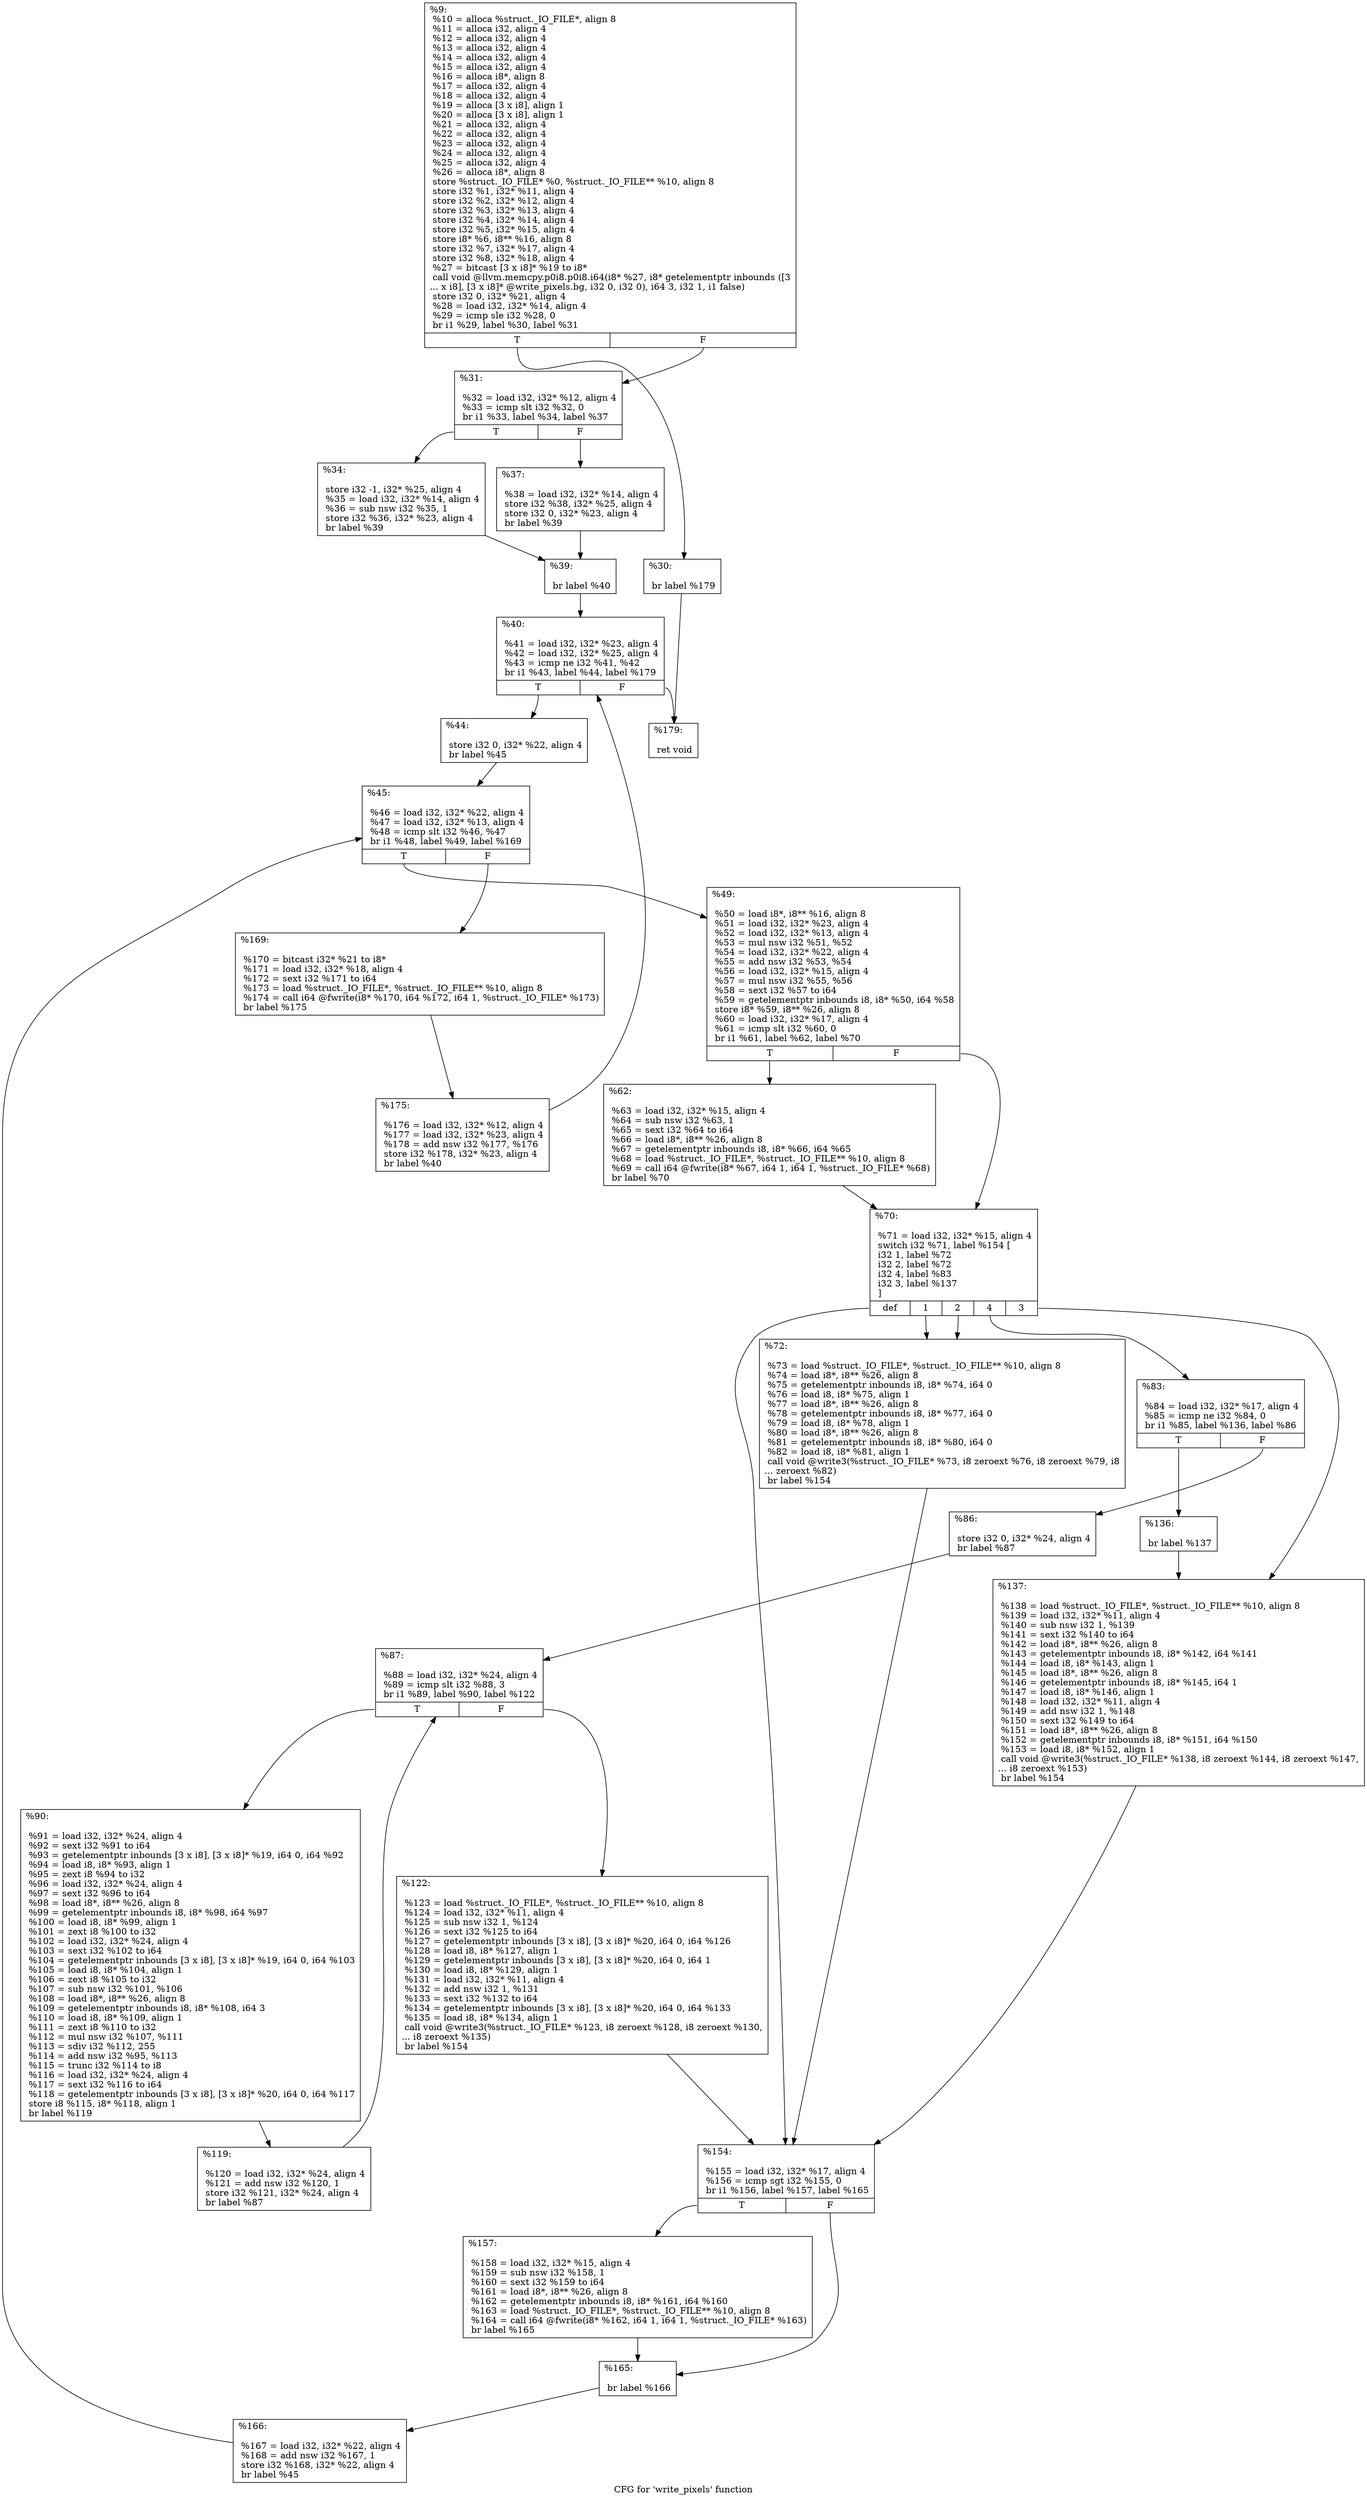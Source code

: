 digraph "CFG for 'write_pixels' function" {
	label="CFG for 'write_pixels' function";

	Node0x2a70e90 [shape=record,label="{%9:\l  %10 = alloca %struct._IO_FILE*, align 8\l  %11 = alloca i32, align 4\l  %12 = alloca i32, align 4\l  %13 = alloca i32, align 4\l  %14 = alloca i32, align 4\l  %15 = alloca i32, align 4\l  %16 = alloca i8*, align 8\l  %17 = alloca i32, align 4\l  %18 = alloca i32, align 4\l  %19 = alloca [3 x i8], align 1\l  %20 = alloca [3 x i8], align 1\l  %21 = alloca i32, align 4\l  %22 = alloca i32, align 4\l  %23 = alloca i32, align 4\l  %24 = alloca i32, align 4\l  %25 = alloca i32, align 4\l  %26 = alloca i8*, align 8\l  store %struct._IO_FILE* %0, %struct._IO_FILE** %10, align 8\l  store i32 %1, i32* %11, align 4\l  store i32 %2, i32* %12, align 4\l  store i32 %3, i32* %13, align 4\l  store i32 %4, i32* %14, align 4\l  store i32 %5, i32* %15, align 4\l  store i8* %6, i8** %16, align 8\l  store i32 %7, i32* %17, align 4\l  store i32 %8, i32* %18, align 4\l  %27 = bitcast [3 x i8]* %19 to i8*\l  call void @llvm.memcpy.p0i8.p0i8.i64(i8* %27, i8* getelementptr inbounds ([3\l... x i8], [3 x i8]* @write_pixels.bg, i32 0, i32 0), i64 3, i32 1, i1 false)\l  store i32 0, i32* %21, align 4\l  %28 = load i32, i32* %14, align 4\l  %29 = icmp sle i32 %28, 0\l  br i1 %29, label %30, label %31\l|{<s0>T|<s1>F}}"];
	Node0x2a70e90:s0 -> Node0x2a71cb0;
	Node0x2a70e90:s1 -> Node0x2a71d00;
	Node0x2a71cb0 [shape=record,label="{%30:\l\l  br label %179\l}"];
	Node0x2a71cb0 -> Node0x2a71e20;
	Node0x2a71d00 [shape=record,label="{%31:\l\l  %32 = load i32, i32* %12, align 4\l  %33 = icmp slt i32 %32, 0\l  br i1 %33, label %34, label %37\l|{<s0>T|<s1>F}}"];
	Node0x2a71d00:s0 -> Node0x2a710f0;
	Node0x2a71d00:s1 -> Node0x2a72140;
	Node0x2a710f0 [shape=record,label="{%34:\l\l  store i32 -1, i32* %25, align 4\l  %35 = load i32, i32* %14, align 4\l  %36 = sub nsw i32 %35, 1\l  store i32 %36, i32* %23, align 4\l  br label %39\l}"];
	Node0x2a710f0 -> Node0x2a72400;
	Node0x2a72140 [shape=record,label="{%37:\l\l  %38 = load i32, i32* %14, align 4\l  store i32 %38, i32* %25, align 4\l  store i32 0, i32* %23, align 4\l  br label %39\l}"];
	Node0x2a72140 -> Node0x2a72400;
	Node0x2a72400 [shape=record,label="{%39:\l\l  br label %40\l}"];
	Node0x2a72400 -> Node0x2a72670;
	Node0x2a72670 [shape=record,label="{%40:\l\l  %41 = load i32, i32* %23, align 4\l  %42 = load i32, i32* %25, align 4\l  %43 = icmp ne i32 %41, %42\l  br i1 %43, label %44, label %179\l|{<s0>T|<s1>F}}"];
	Node0x2a72670:s0 -> Node0x2a72860;
	Node0x2a72670:s1 -> Node0x2a71e20;
	Node0x2a72860 [shape=record,label="{%44:\l\l  store i32 0, i32* %22, align 4\l  br label %45\l}"];
	Node0x2a72860 -> Node0x2a729c0;
	Node0x2a729c0 [shape=record,label="{%45:\l\l  %46 = load i32, i32* %22, align 4\l  %47 = load i32, i32* %13, align 4\l  %48 = icmp slt i32 %46, %47\l  br i1 %48, label %49, label %169\l|{<s0>T|<s1>F}}"];
	Node0x2a729c0:s0 -> Node0x2a72bb0;
	Node0x2a729c0:s1 -> Node0x2a72c00;
	Node0x2a72bb0 [shape=record,label="{%49:\l\l  %50 = load i8*, i8** %16, align 8\l  %51 = load i32, i32* %23, align 4\l  %52 = load i32, i32* %13, align 4\l  %53 = mul nsw i32 %51, %52\l  %54 = load i32, i32* %22, align 4\l  %55 = add nsw i32 %53, %54\l  %56 = load i32, i32* %15, align 4\l  %57 = mul nsw i32 %55, %56\l  %58 = sext i32 %57 to i64\l  %59 = getelementptr inbounds i8, i8* %50, i64 %58\l  store i8* %59, i8** %26, align 8\l  %60 = load i32, i32* %17, align 4\l  %61 = icmp slt i32 %60, 0\l  br i1 %61, label %62, label %70\l|{<s0>T|<s1>F}}"];
	Node0x2a72bb0:s0 -> Node0x2a73290;
	Node0x2a72bb0:s1 -> Node0x2a732e0;
	Node0x2a73290 [shape=record,label="{%62:\l\l  %63 = load i32, i32* %15, align 4\l  %64 = sub nsw i32 %63, 1\l  %65 = sext i32 %64 to i64\l  %66 = load i8*, i8** %26, align 8\l  %67 = getelementptr inbounds i8, i8* %66, i64 %65\l  %68 = load %struct._IO_FILE*, %struct._IO_FILE** %10, align 8\l  %69 = call i64 @fwrite(i8* %67, i64 1, i64 1, %struct._IO_FILE* %68)\l  br label %70\l}"];
	Node0x2a73290 -> Node0x2a732e0;
	Node0x2a732e0 [shape=record,label="{%70:\l\l  %71 = load i32, i32* %15, align 4\l  switch i32 %71, label %154 [\l    i32 1, label %72\l    i32 2, label %72\l    i32 4, label %83\l    i32 3, label %137\l  ]\l|{<s0>def|<s1>1|<s2>2|<s3>4|<s4>3}}"];
	Node0x2a732e0:s0 -> Node0x2a73a20;
	Node0x2a732e0:s1 -> Node0x2a73a70;
	Node0x2a732e0:s2 -> Node0x2a73a70;
	Node0x2a732e0:s3 -> Node0x2a73ac0;
	Node0x2a732e0:s4 -> Node0x2a73b50;
	Node0x2a73a70 [shape=record,label="{%72:\l\l  %73 = load %struct._IO_FILE*, %struct._IO_FILE** %10, align 8\l  %74 = load i8*, i8** %26, align 8\l  %75 = getelementptr inbounds i8, i8* %74, i64 0\l  %76 = load i8, i8* %75, align 1\l  %77 = load i8*, i8** %26, align 8\l  %78 = getelementptr inbounds i8, i8* %77, i64 0\l  %79 = load i8, i8* %78, align 1\l  %80 = load i8*, i8** %26, align 8\l  %81 = getelementptr inbounds i8, i8* %80, i64 0\l  %82 = load i8, i8* %81, align 1\l  call void @write3(%struct._IO_FILE* %73, i8 zeroext %76, i8 zeroext %79, i8\l... zeroext %82)\l  br label %154\l}"];
	Node0x2a73a70 -> Node0x2a73a20;
	Node0x2a73ac0 [shape=record,label="{%83:\l\l  %84 = load i32, i32* %17, align 4\l  %85 = icmp ne i32 %84, 0\l  br i1 %85, label %136, label %86\l|{<s0>T|<s1>F}}"];
	Node0x2a73ac0:s0 -> Node0x2a745a0;
	Node0x2a73ac0:s1 -> Node0x2a745f0;
	Node0x2a745f0 [shape=record,label="{%86:\l\l  store i32 0, i32* %24, align 4\l  br label %87\l}"];
	Node0x2a745f0 -> Node0x2a74790;
	Node0x2a74790 [shape=record,label="{%87:\l\l  %88 = load i32, i32* %24, align 4\l  %89 = icmp slt i32 %88, 3\l  br i1 %89, label %90, label %122\l|{<s0>T|<s1>F}}"];
	Node0x2a74790:s0 -> Node0x2a74920;
	Node0x2a74790:s1 -> Node0x2a74970;
	Node0x2a74920 [shape=record,label="{%90:\l\l  %91 = load i32, i32* %24, align 4\l  %92 = sext i32 %91 to i64\l  %93 = getelementptr inbounds [3 x i8], [3 x i8]* %19, i64 0, i64 %92\l  %94 = load i8, i8* %93, align 1\l  %95 = zext i8 %94 to i32\l  %96 = load i32, i32* %24, align 4\l  %97 = sext i32 %96 to i64\l  %98 = load i8*, i8** %26, align 8\l  %99 = getelementptr inbounds i8, i8* %98, i64 %97\l  %100 = load i8, i8* %99, align 1\l  %101 = zext i8 %100 to i32\l  %102 = load i32, i32* %24, align 4\l  %103 = sext i32 %102 to i64\l  %104 = getelementptr inbounds [3 x i8], [3 x i8]* %19, i64 0, i64 %103\l  %105 = load i8, i8* %104, align 1\l  %106 = zext i8 %105 to i32\l  %107 = sub nsw i32 %101, %106\l  %108 = load i8*, i8** %26, align 8\l  %109 = getelementptr inbounds i8, i8* %108, i64 3\l  %110 = load i8, i8* %109, align 1\l  %111 = zext i8 %110 to i32\l  %112 = mul nsw i32 %107, %111\l  %113 = sdiv i32 %112, 255\l  %114 = add nsw i32 %95, %113\l  %115 = trunc i32 %114 to i8\l  %116 = load i32, i32* %24, align 4\l  %117 = sext i32 %116 to i64\l  %118 = getelementptr inbounds [3 x i8], [3 x i8]* %20, i64 0, i64 %117\l  store i8 %115, i8* %118, align 1\l  br label %119\l}"];
	Node0x2a74920 -> Node0x2a75730;
	Node0x2a75730 [shape=record,label="{%119:\l\l  %120 = load i32, i32* %24, align 4\l  %121 = add nsw i32 %120, 1\l  store i32 %121, i32* %24, align 4\l  br label %87\l}"];
	Node0x2a75730 -> Node0x2a74790;
	Node0x2a74970 [shape=record,label="{%122:\l\l  %123 = load %struct._IO_FILE*, %struct._IO_FILE** %10, align 8\l  %124 = load i32, i32* %11, align 4\l  %125 = sub nsw i32 1, %124\l  %126 = sext i32 %125 to i64\l  %127 = getelementptr inbounds [3 x i8], [3 x i8]* %20, i64 0, i64 %126\l  %128 = load i8, i8* %127, align 1\l  %129 = getelementptr inbounds [3 x i8], [3 x i8]* %20, i64 0, i64 1\l  %130 = load i8, i8* %129, align 1\l  %131 = load i32, i32* %11, align 4\l  %132 = add nsw i32 1, %131\l  %133 = sext i32 %132 to i64\l  %134 = getelementptr inbounds [3 x i8], [3 x i8]* %20, i64 0, i64 %133\l  %135 = load i8, i8* %134, align 1\l  call void @write3(%struct._IO_FILE* %123, i8 zeroext %128, i8 zeroext %130,\l... i8 zeroext %135)\l  br label %154\l}"];
	Node0x2a74970 -> Node0x2a73a20;
	Node0x2a745a0 [shape=record,label="{%136:\l\l  br label %137\l}"];
	Node0x2a745a0 -> Node0x2a73b50;
	Node0x2a73b50 [shape=record,label="{%137:\l\l  %138 = load %struct._IO_FILE*, %struct._IO_FILE** %10, align 8\l  %139 = load i32, i32* %11, align 4\l  %140 = sub nsw i32 1, %139\l  %141 = sext i32 %140 to i64\l  %142 = load i8*, i8** %26, align 8\l  %143 = getelementptr inbounds i8, i8* %142, i64 %141\l  %144 = load i8, i8* %143, align 1\l  %145 = load i8*, i8** %26, align 8\l  %146 = getelementptr inbounds i8, i8* %145, i64 1\l  %147 = load i8, i8* %146, align 1\l  %148 = load i32, i32* %11, align 4\l  %149 = add nsw i32 1, %148\l  %150 = sext i32 %149 to i64\l  %151 = load i8*, i8** %26, align 8\l  %152 = getelementptr inbounds i8, i8* %151, i64 %150\l  %153 = load i8, i8* %152, align 1\l  call void @write3(%struct._IO_FILE* %138, i8 zeroext %144, i8 zeroext %147,\l... i8 zeroext %153)\l  br label %154\l}"];
	Node0x2a73b50 -> Node0x2a73a20;
	Node0x2a73a20 [shape=record,label="{%154:\l\l  %155 = load i32, i32* %17, align 4\l  %156 = icmp sgt i32 %155, 0\l  br i1 %156, label %157, label %165\l|{<s0>T|<s1>F}}"];
	Node0x2a73a20:s0 -> Node0x2a76e90;
	Node0x2a73a20:s1 -> Node0x2a76ee0;
	Node0x2a76e90 [shape=record,label="{%157:\l\l  %158 = load i32, i32* %15, align 4\l  %159 = sub nsw i32 %158, 1\l  %160 = sext i32 %159 to i64\l  %161 = load i8*, i8** %26, align 8\l  %162 = getelementptr inbounds i8, i8* %161, i64 %160\l  %163 = load %struct._IO_FILE*, %struct._IO_FILE** %10, align 8\l  %164 = call i64 @fwrite(i8* %162, i64 1, i64 1, %struct._IO_FILE* %163)\l  br label %165\l}"];
	Node0x2a76e90 -> Node0x2a76ee0;
	Node0x2a76ee0 [shape=record,label="{%165:\l\l  br label %166\l}"];
	Node0x2a76ee0 -> Node0x2a773d0;
	Node0x2a773d0 [shape=record,label="{%166:\l\l  %167 = load i32, i32* %22, align 4\l  %168 = add nsw i32 %167, 1\l  store i32 %168, i32* %22, align 4\l  br label %45\l}"];
	Node0x2a773d0 -> Node0x2a729c0;
	Node0x2a72c00 [shape=record,label="{%169:\l\l  %170 = bitcast i32* %21 to i8*\l  %171 = load i32, i32* %18, align 4\l  %172 = sext i32 %171 to i64\l  %173 = load %struct._IO_FILE*, %struct._IO_FILE** %10, align 8\l  %174 = call i64 @fwrite(i8* %170, i64 %172, i64 1, %struct._IO_FILE* %173)\l  br label %175\l}"];
	Node0x2a72c00 -> Node0x2a778e0;
	Node0x2a778e0 [shape=record,label="{%175:\l\l  %176 = load i32, i32* %12, align 4\l  %177 = load i32, i32* %23, align 4\l  %178 = add nsw i32 %177, %176\l  store i32 %178, i32* %23, align 4\l  br label %40\l}"];
	Node0x2a778e0 -> Node0x2a72670;
	Node0x2a71e20 [shape=record,label="{%179:\l\l  ret void\l}"];
}
